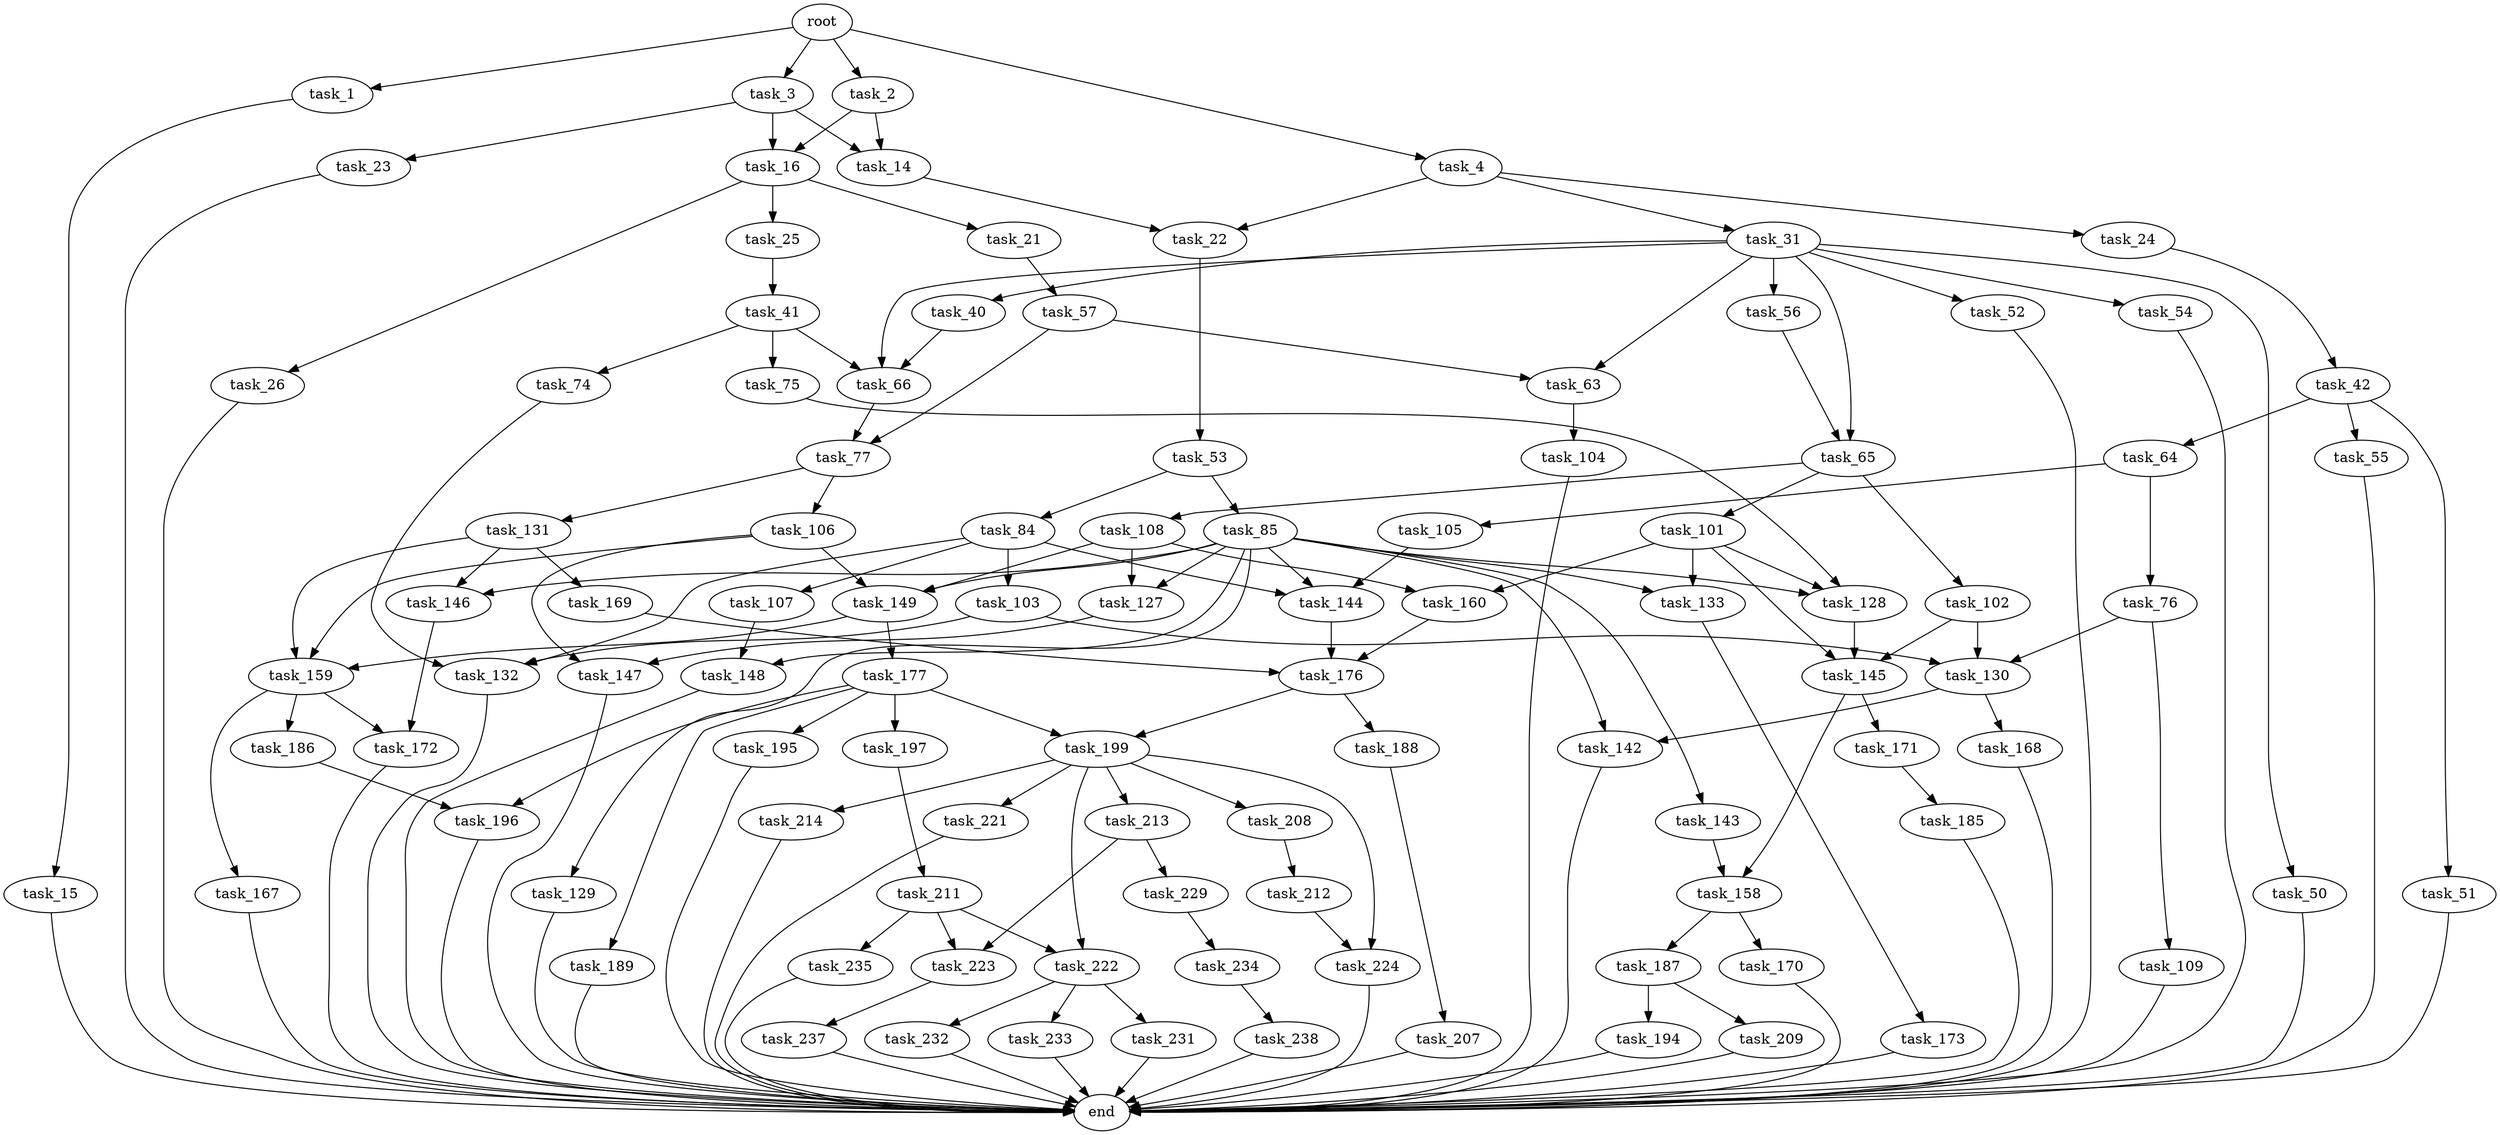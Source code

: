 digraph G {
  root [size="0.000000"];
  task_1 [size="457960476999.000000"];
  task_2 [size="612965071637.000000"];
  task_3 [size="10467868182.000000"];
  task_4 [size="41141231568.000000"];
  task_14 [size="25282877143.000000"];
  task_15 [size="960613058930.000000"];
  task_16 [size="231928233984.000000"];
  task_21 [size="66661067855.000000"];
  task_22 [size="549755813888.000000"];
  task_23 [size="899275831845.000000"];
  task_24 [size="1010161215055.000000"];
  task_25 [size="28991029248.000000"];
  task_26 [size="5721056135.000000"];
  task_31 [size="368293445632.000000"];
  task_40 [size="8589934592.000000"];
  task_41 [size="106964545420.000000"];
  task_42 [size="131443631495.000000"];
  task_50 [size="18002402019.000000"];
  task_51 [size="109713729211.000000"];
  task_52 [size="15281515677.000000"];
  task_53 [size="8901991328.000000"];
  task_54 [size="279784506744.000000"];
  task_55 [size="9436293932.000000"];
  task_56 [size="189093994268.000000"];
  task_57 [size="99012417320.000000"];
  task_63 [size="8589934592.000000"];
  task_64 [size="540887631008.000000"];
  task_65 [size="134217728000.000000"];
  task_66 [size="1670007964.000000"];
  task_74 [size="492723555214.000000"];
  task_75 [size="231928233984.000000"];
  task_76 [size="11298478420.000000"];
  task_77 [size="19606375807.000000"];
  task_84 [size="1345946938031.000000"];
  task_85 [size="1073741824000.000000"];
  task_101 [size="231928233984.000000"];
  task_102 [size="33692436935.000000"];
  task_103 [size="28991029248.000000"];
  task_104 [size="217194858680.000000"];
  task_105 [size="134217728000.000000"];
  task_106 [size="810044094036.000000"];
  task_107 [size="365842665276.000000"];
  task_108 [size="1073741824000.000000"];
  task_109 [size="8589934592.000000"];
  task_127 [size="68719476736.000000"];
  task_128 [size="28991029248.000000"];
  task_129 [size="241962085353.000000"];
  task_130 [size="414686732594.000000"];
  task_131 [size="186639550456.000000"];
  task_132 [size="815481374.000000"];
  task_133 [size="134217728000.000000"];
  task_142 [size="777030208.000000"];
  task_143 [size="6162398565.000000"];
  task_144 [size="134217728000.000000"];
  task_145 [size="253874494055.000000"];
  task_146 [size="3497574710.000000"];
  task_147 [size="68719476736.000000"];
  task_148 [size="368293445632.000000"];
  task_149 [size="782757789696.000000"];
  task_158 [size="8793814242.000000"];
  task_159 [size="3030899043.000000"];
  task_160 [size="5511881740.000000"];
  task_167 [size="7953156830.000000"];
  task_168 [size="368293445632.000000"];
  task_169 [size="28991029248.000000"];
  task_170 [size="34642875564.000000"];
  task_171 [size="134217728000.000000"];
  task_172 [size="32611388623.000000"];
  task_173 [size="155844464742.000000"];
  task_176 [size="782757789696.000000"];
  task_177 [size="10050431844.000000"];
  task_185 [size="38814166112.000000"];
  task_186 [size="8589934592.000000"];
  task_187 [size="68719476736.000000"];
  task_188 [size="39194948055.000000"];
  task_189 [size="1073741824000.000000"];
  task_194 [size="28991029248.000000"];
  task_195 [size="1099467838989.000000"];
  task_196 [size="176865924546.000000"];
  task_197 [size="442724791532.000000"];
  task_199 [size="110695290970.000000"];
  task_207 [size="411516528006.000000"];
  task_208 [size="1348109877.000000"];
  task_209 [size="6339874786.000000"];
  task_211 [size="106158548979.000000"];
  task_212 [size="68719476736.000000"];
  task_213 [size="184953019313.000000"];
  task_214 [size="68168285747.000000"];
  task_221 [size="33500861822.000000"];
  task_222 [size="368293445632.000000"];
  task_223 [size="549755813888.000000"];
  task_224 [size="8589934592.000000"];
  task_229 [size="782757789696.000000"];
  task_231 [size="787471848296.000000"];
  task_232 [size="6072636257.000000"];
  task_233 [size="62018810342.000000"];
  task_234 [size="231928233984.000000"];
  task_235 [size="368293445632.000000"];
  task_237 [size="28991029248.000000"];
  task_238 [size="126621502328.000000"];
  end [size="0.000000"];

  root -> task_1 [size="1.000000"];
  root -> task_2 [size="1.000000"];
  root -> task_3 [size="1.000000"];
  root -> task_4 [size="1.000000"];
  task_1 -> task_15 [size="411041792.000000"];
  task_2 -> task_14 [size="411041792.000000"];
  task_2 -> task_16 [size="411041792.000000"];
  task_3 -> task_14 [size="209715200.000000"];
  task_3 -> task_16 [size="209715200.000000"];
  task_3 -> task_23 [size="209715200.000000"];
  task_4 -> task_22 [size="75497472.000000"];
  task_4 -> task_24 [size="75497472.000000"];
  task_4 -> task_31 [size="75497472.000000"];
  task_14 -> task_22 [size="33554432.000000"];
  task_15 -> end [size="1.000000"];
  task_16 -> task_21 [size="301989888.000000"];
  task_16 -> task_25 [size="301989888.000000"];
  task_16 -> task_26 [size="301989888.000000"];
  task_21 -> task_57 [size="209715200.000000"];
  task_22 -> task_53 [size="536870912.000000"];
  task_23 -> end [size="1.000000"];
  task_24 -> task_42 [size="838860800.000000"];
  task_25 -> task_41 [size="75497472.000000"];
  task_26 -> end [size="1.000000"];
  task_31 -> task_40 [size="411041792.000000"];
  task_31 -> task_50 [size="411041792.000000"];
  task_31 -> task_52 [size="411041792.000000"];
  task_31 -> task_54 [size="411041792.000000"];
  task_31 -> task_56 [size="411041792.000000"];
  task_31 -> task_63 [size="411041792.000000"];
  task_31 -> task_65 [size="411041792.000000"];
  task_31 -> task_66 [size="411041792.000000"];
  task_40 -> task_66 [size="33554432.000000"];
  task_41 -> task_66 [size="134217728.000000"];
  task_41 -> task_74 [size="134217728.000000"];
  task_41 -> task_75 [size="134217728.000000"];
  task_42 -> task_51 [size="134217728.000000"];
  task_42 -> task_55 [size="134217728.000000"];
  task_42 -> task_64 [size="134217728.000000"];
  task_50 -> end [size="1.000000"];
  task_51 -> end [size="1.000000"];
  task_52 -> end [size="1.000000"];
  task_53 -> task_84 [size="301989888.000000"];
  task_53 -> task_85 [size="301989888.000000"];
  task_54 -> end [size="1.000000"];
  task_55 -> end [size="1.000000"];
  task_56 -> task_65 [size="209715200.000000"];
  task_57 -> task_63 [size="75497472.000000"];
  task_57 -> task_77 [size="75497472.000000"];
  task_63 -> task_104 [size="33554432.000000"];
  task_64 -> task_76 [size="679477248.000000"];
  task_64 -> task_105 [size="679477248.000000"];
  task_65 -> task_101 [size="209715200.000000"];
  task_65 -> task_102 [size="209715200.000000"];
  task_65 -> task_108 [size="209715200.000000"];
  task_66 -> task_77 [size="75497472.000000"];
  task_74 -> task_132 [size="679477248.000000"];
  task_75 -> task_128 [size="301989888.000000"];
  task_76 -> task_109 [size="411041792.000000"];
  task_76 -> task_130 [size="411041792.000000"];
  task_77 -> task_106 [size="411041792.000000"];
  task_77 -> task_131 [size="411041792.000000"];
  task_84 -> task_103 [size="838860800.000000"];
  task_84 -> task_107 [size="838860800.000000"];
  task_84 -> task_132 [size="838860800.000000"];
  task_84 -> task_144 [size="838860800.000000"];
  task_85 -> task_127 [size="838860800.000000"];
  task_85 -> task_128 [size="838860800.000000"];
  task_85 -> task_129 [size="838860800.000000"];
  task_85 -> task_133 [size="838860800.000000"];
  task_85 -> task_142 [size="838860800.000000"];
  task_85 -> task_143 [size="838860800.000000"];
  task_85 -> task_144 [size="838860800.000000"];
  task_85 -> task_146 [size="838860800.000000"];
  task_85 -> task_148 [size="838860800.000000"];
  task_85 -> task_149 [size="838860800.000000"];
  task_101 -> task_128 [size="301989888.000000"];
  task_101 -> task_133 [size="301989888.000000"];
  task_101 -> task_145 [size="301989888.000000"];
  task_101 -> task_160 [size="301989888.000000"];
  task_102 -> task_130 [size="838860800.000000"];
  task_102 -> task_145 [size="838860800.000000"];
  task_103 -> task_130 [size="75497472.000000"];
  task_103 -> task_132 [size="75497472.000000"];
  task_104 -> end [size="1.000000"];
  task_105 -> task_144 [size="209715200.000000"];
  task_106 -> task_147 [size="536870912.000000"];
  task_106 -> task_149 [size="536870912.000000"];
  task_106 -> task_159 [size="536870912.000000"];
  task_107 -> task_148 [size="838860800.000000"];
  task_108 -> task_127 [size="838860800.000000"];
  task_108 -> task_149 [size="838860800.000000"];
  task_108 -> task_160 [size="838860800.000000"];
  task_109 -> end [size="1.000000"];
  task_127 -> task_147 [size="134217728.000000"];
  task_128 -> task_145 [size="75497472.000000"];
  task_129 -> end [size="1.000000"];
  task_130 -> task_142 [size="679477248.000000"];
  task_130 -> task_168 [size="679477248.000000"];
  task_131 -> task_146 [size="209715200.000000"];
  task_131 -> task_159 [size="209715200.000000"];
  task_131 -> task_169 [size="209715200.000000"];
  task_132 -> end [size="1.000000"];
  task_133 -> task_173 [size="209715200.000000"];
  task_142 -> end [size="1.000000"];
  task_143 -> task_158 [size="134217728.000000"];
  task_144 -> task_176 [size="209715200.000000"];
  task_145 -> task_158 [size="301989888.000000"];
  task_145 -> task_171 [size="301989888.000000"];
  task_146 -> task_172 [size="75497472.000000"];
  task_147 -> end [size="1.000000"];
  task_148 -> end [size="1.000000"];
  task_149 -> task_159 [size="679477248.000000"];
  task_149 -> task_177 [size="679477248.000000"];
  task_158 -> task_170 [size="33554432.000000"];
  task_158 -> task_187 [size="33554432.000000"];
  task_159 -> task_167 [size="75497472.000000"];
  task_159 -> task_172 [size="75497472.000000"];
  task_159 -> task_186 [size="75497472.000000"];
  task_160 -> task_176 [size="411041792.000000"];
  task_167 -> end [size="1.000000"];
  task_168 -> end [size="1.000000"];
  task_169 -> task_176 [size="75497472.000000"];
  task_170 -> end [size="1.000000"];
  task_171 -> task_185 [size="209715200.000000"];
  task_172 -> end [size="1.000000"];
  task_173 -> end [size="1.000000"];
  task_176 -> task_188 [size="679477248.000000"];
  task_176 -> task_199 [size="679477248.000000"];
  task_177 -> task_189 [size="411041792.000000"];
  task_177 -> task_195 [size="411041792.000000"];
  task_177 -> task_196 [size="411041792.000000"];
  task_177 -> task_197 [size="411041792.000000"];
  task_177 -> task_199 [size="411041792.000000"];
  task_185 -> end [size="1.000000"];
  task_186 -> task_196 [size="33554432.000000"];
  task_187 -> task_194 [size="134217728.000000"];
  task_187 -> task_209 [size="134217728.000000"];
  task_188 -> task_207 [size="679477248.000000"];
  task_189 -> end [size="1.000000"];
  task_194 -> end [size="1.000000"];
  task_195 -> end [size="1.000000"];
  task_196 -> end [size="1.000000"];
  task_197 -> task_211 [size="301989888.000000"];
  task_199 -> task_208 [size="209715200.000000"];
  task_199 -> task_213 [size="209715200.000000"];
  task_199 -> task_214 [size="209715200.000000"];
  task_199 -> task_221 [size="209715200.000000"];
  task_199 -> task_222 [size="209715200.000000"];
  task_199 -> task_224 [size="209715200.000000"];
  task_207 -> end [size="1.000000"];
  task_208 -> task_212 [size="33554432.000000"];
  task_209 -> end [size="1.000000"];
  task_211 -> task_222 [size="75497472.000000"];
  task_211 -> task_223 [size="75497472.000000"];
  task_211 -> task_235 [size="75497472.000000"];
  task_212 -> task_224 [size="134217728.000000"];
  task_213 -> task_223 [size="411041792.000000"];
  task_213 -> task_229 [size="411041792.000000"];
  task_214 -> end [size="1.000000"];
  task_221 -> end [size="1.000000"];
  task_222 -> task_231 [size="411041792.000000"];
  task_222 -> task_232 [size="411041792.000000"];
  task_222 -> task_233 [size="411041792.000000"];
  task_223 -> task_237 [size="536870912.000000"];
  task_224 -> end [size="1.000000"];
  task_229 -> task_234 [size="679477248.000000"];
  task_231 -> end [size="1.000000"];
  task_232 -> end [size="1.000000"];
  task_233 -> end [size="1.000000"];
  task_234 -> task_238 [size="301989888.000000"];
  task_235 -> end [size="1.000000"];
  task_237 -> end [size="1.000000"];
  task_238 -> end [size="1.000000"];
}
